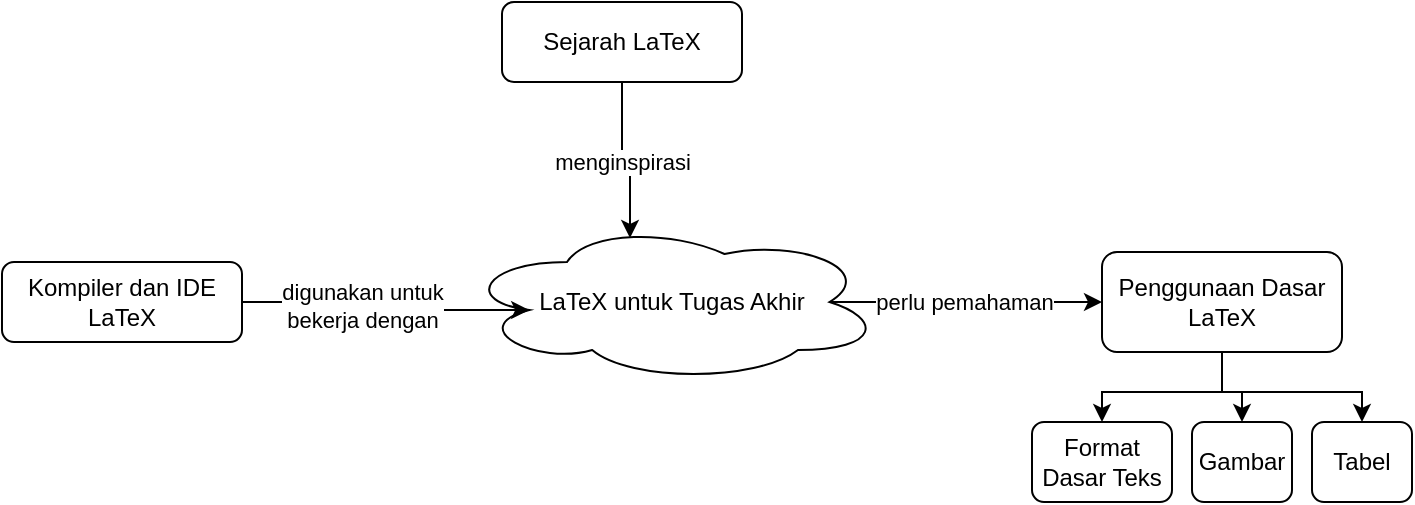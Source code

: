 <mxfile version="13.0.9" type="device"><diagram id="C5RBs43oDa-KdzZeNtuy" name="Page-1"><mxGraphModel dx="868" dy="482" grid="1" gridSize="10" guides="1" tooltips="1" connect="1" arrows="1" fold="1" page="1" pageScale="1" pageWidth="827" pageHeight="1169" math="0" shadow="0"><root><mxCell id="WIyWlLk6GJQsqaUBKTNV-0"/><mxCell id="WIyWlLk6GJQsqaUBKTNV-1" parent="WIyWlLk6GJQsqaUBKTNV-0"/><mxCell id="CShrJYSk6l0m3D_ivTk3-14" style="edgeStyle=orthogonalEdgeStyle;rounded=0;orthogonalLoop=1;jettySize=auto;html=1;exitX=0.875;exitY=0.5;exitDx=0;exitDy=0;exitPerimeter=0;entryX=0;entryY=0.5;entryDx=0;entryDy=0;" edge="1" parent="WIyWlLk6GJQsqaUBKTNV-1" source="CShrJYSk6l0m3D_ivTk3-0" target="CShrJYSk6l0m3D_ivTk3-8"><mxGeometry relative="1" as="geometry"/></mxCell><mxCell id="CShrJYSk6l0m3D_ivTk3-15" value="perlu pemahaman" style="edgeLabel;html=1;align=center;verticalAlign=middle;resizable=0;points=[];" vertex="1" connectable="0" parent="CShrJYSk6l0m3D_ivTk3-14"><mxGeometry x="-0.247" y="-3" relative="1" as="geometry"><mxPoint x="15.25" y="-3" as="offset"/></mxGeometry></mxCell><mxCell id="CShrJYSk6l0m3D_ivTk3-0" value="LaTeX untuk Tugas Akhir" style="ellipse;shape=cloud;whiteSpace=wrap;html=1;" vertex="1" parent="WIyWlLk6GJQsqaUBKTNV-1"><mxGeometry x="320" y="140" width="210" height="80" as="geometry"/></mxCell><mxCell id="CShrJYSk6l0m3D_ivTk3-6" style="edgeStyle=orthogonalEdgeStyle;rounded=0;orthogonalLoop=1;jettySize=auto;html=1;exitX=0.5;exitY=1;exitDx=0;exitDy=0;entryX=0.4;entryY=0.1;entryDx=0;entryDy=0;entryPerimeter=0;" edge="1" parent="WIyWlLk6GJQsqaUBKTNV-1" source="CShrJYSk6l0m3D_ivTk3-2" target="CShrJYSk6l0m3D_ivTk3-0"><mxGeometry relative="1" as="geometry"/></mxCell><mxCell id="CShrJYSk6l0m3D_ivTk3-7" value="menginspirasi" style="edgeLabel;html=1;align=center;verticalAlign=middle;resizable=0;points=[];" vertex="1" connectable="0" parent="CShrJYSk6l0m3D_ivTk3-6"><mxGeometry x="0.195" y="3" relative="1" as="geometry"><mxPoint x="-7" y="-5" as="offset"/></mxGeometry></mxCell><mxCell id="CShrJYSk6l0m3D_ivTk3-2" value="Sejarah LaTeX" style="rounded=1;whiteSpace=wrap;html=1;fontSize=12;glass=0;strokeWidth=1;shadow=0;" vertex="1" parent="WIyWlLk6GJQsqaUBKTNV-1"><mxGeometry x="340" y="30" width="120" height="40" as="geometry"/></mxCell><mxCell id="CShrJYSk6l0m3D_ivTk3-4" style="edgeStyle=orthogonalEdgeStyle;rounded=0;orthogonalLoop=1;jettySize=auto;html=1;exitX=1;exitY=0.5;exitDx=0;exitDy=0;entryX=0.16;entryY=0.55;entryDx=0;entryDy=0;entryPerimeter=0;" edge="1" parent="WIyWlLk6GJQsqaUBKTNV-1" source="CShrJYSk6l0m3D_ivTk3-3" target="CShrJYSk6l0m3D_ivTk3-0"><mxGeometry relative="1" as="geometry"/></mxCell><mxCell id="CShrJYSk6l0m3D_ivTk3-5" value="digunakan untuk&lt;br&gt;bekerja dengan" style="edgeLabel;html=1;align=center;verticalAlign=middle;resizable=0;points=[];" vertex="1" connectable="0" parent="CShrJYSk6l0m3D_ivTk3-4"><mxGeometry x="0.229" y="2" relative="1" as="geometry"><mxPoint x="-27" as="offset"/></mxGeometry></mxCell><mxCell id="CShrJYSk6l0m3D_ivTk3-3" value="Kompiler dan IDE LaTeX" style="rounded=1;whiteSpace=wrap;html=1;fontSize=12;glass=0;strokeWidth=1;shadow=0;" vertex="1" parent="WIyWlLk6GJQsqaUBKTNV-1"><mxGeometry x="90" y="160" width="120" height="40" as="geometry"/></mxCell><mxCell id="CShrJYSk6l0m3D_ivTk3-16" style="edgeStyle=orthogonalEdgeStyle;rounded=0;orthogonalLoop=1;jettySize=auto;html=1;exitX=0.5;exitY=1;exitDx=0;exitDy=0;entryX=0.5;entryY=0;entryDx=0;entryDy=0;" edge="1" parent="WIyWlLk6GJQsqaUBKTNV-1" source="CShrJYSk6l0m3D_ivTk3-8" target="CShrJYSk6l0m3D_ivTk3-9"><mxGeometry relative="1" as="geometry"/></mxCell><mxCell id="CShrJYSk6l0m3D_ivTk3-17" style="edgeStyle=orthogonalEdgeStyle;rounded=0;orthogonalLoop=1;jettySize=auto;html=1;exitX=0.5;exitY=1;exitDx=0;exitDy=0;entryX=0.5;entryY=0;entryDx=0;entryDy=0;" edge="1" parent="WIyWlLk6GJQsqaUBKTNV-1" source="CShrJYSk6l0m3D_ivTk3-8" target="CShrJYSk6l0m3D_ivTk3-11"><mxGeometry relative="1" as="geometry"/></mxCell><mxCell id="CShrJYSk6l0m3D_ivTk3-18" style="edgeStyle=orthogonalEdgeStyle;rounded=0;orthogonalLoop=1;jettySize=auto;html=1;exitX=0.5;exitY=1;exitDx=0;exitDy=0;" edge="1" parent="WIyWlLk6GJQsqaUBKTNV-1" source="CShrJYSk6l0m3D_ivTk3-8" target="CShrJYSk6l0m3D_ivTk3-10"><mxGeometry relative="1" as="geometry"/></mxCell><mxCell id="CShrJYSk6l0m3D_ivTk3-8" value="Penggunaan Dasar LaTeX" style="rounded=1;whiteSpace=wrap;html=1;" vertex="1" parent="WIyWlLk6GJQsqaUBKTNV-1"><mxGeometry x="640" y="155" width="120" height="50" as="geometry"/></mxCell><mxCell id="CShrJYSk6l0m3D_ivTk3-9" value="Format Dasar Teks" style="rounded=1;whiteSpace=wrap;html=1;" vertex="1" parent="WIyWlLk6GJQsqaUBKTNV-1"><mxGeometry x="605" y="240" width="70" height="40" as="geometry"/></mxCell><mxCell id="CShrJYSk6l0m3D_ivTk3-10" value="Gambar" style="rounded=1;whiteSpace=wrap;html=1;" vertex="1" parent="WIyWlLk6GJQsqaUBKTNV-1"><mxGeometry x="685" y="240" width="50" height="40" as="geometry"/></mxCell><mxCell id="CShrJYSk6l0m3D_ivTk3-11" value="Tabel" style="rounded=1;whiteSpace=wrap;html=1;" vertex="1" parent="WIyWlLk6GJQsqaUBKTNV-1"><mxGeometry x="745" y="240" width="50" height="40" as="geometry"/></mxCell></root></mxGraphModel></diagram></mxfile>